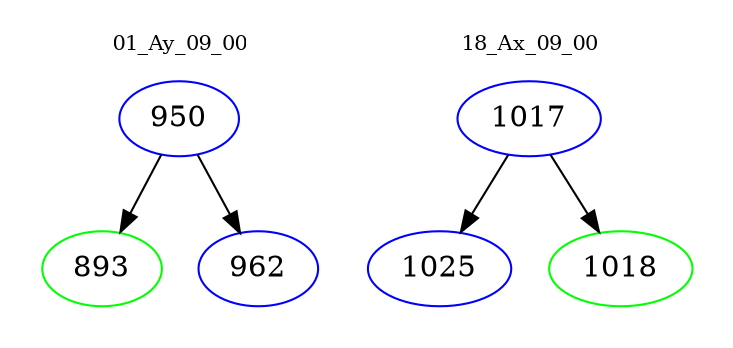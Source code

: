 digraph{
subgraph cluster_0 {
color = white
label = "01_Ay_09_00";
fontsize=10;
T0_950 [label="950", color="blue"]
T0_950 -> T0_893 [color="black"]
T0_893 [label="893", color="green"]
T0_950 -> T0_962 [color="black"]
T0_962 [label="962", color="blue"]
}
subgraph cluster_1 {
color = white
label = "18_Ax_09_00";
fontsize=10;
T1_1017 [label="1017", color="blue"]
T1_1017 -> T1_1025 [color="black"]
T1_1025 [label="1025", color="blue"]
T1_1017 -> T1_1018 [color="black"]
T1_1018 [label="1018", color="green"]
}
}
